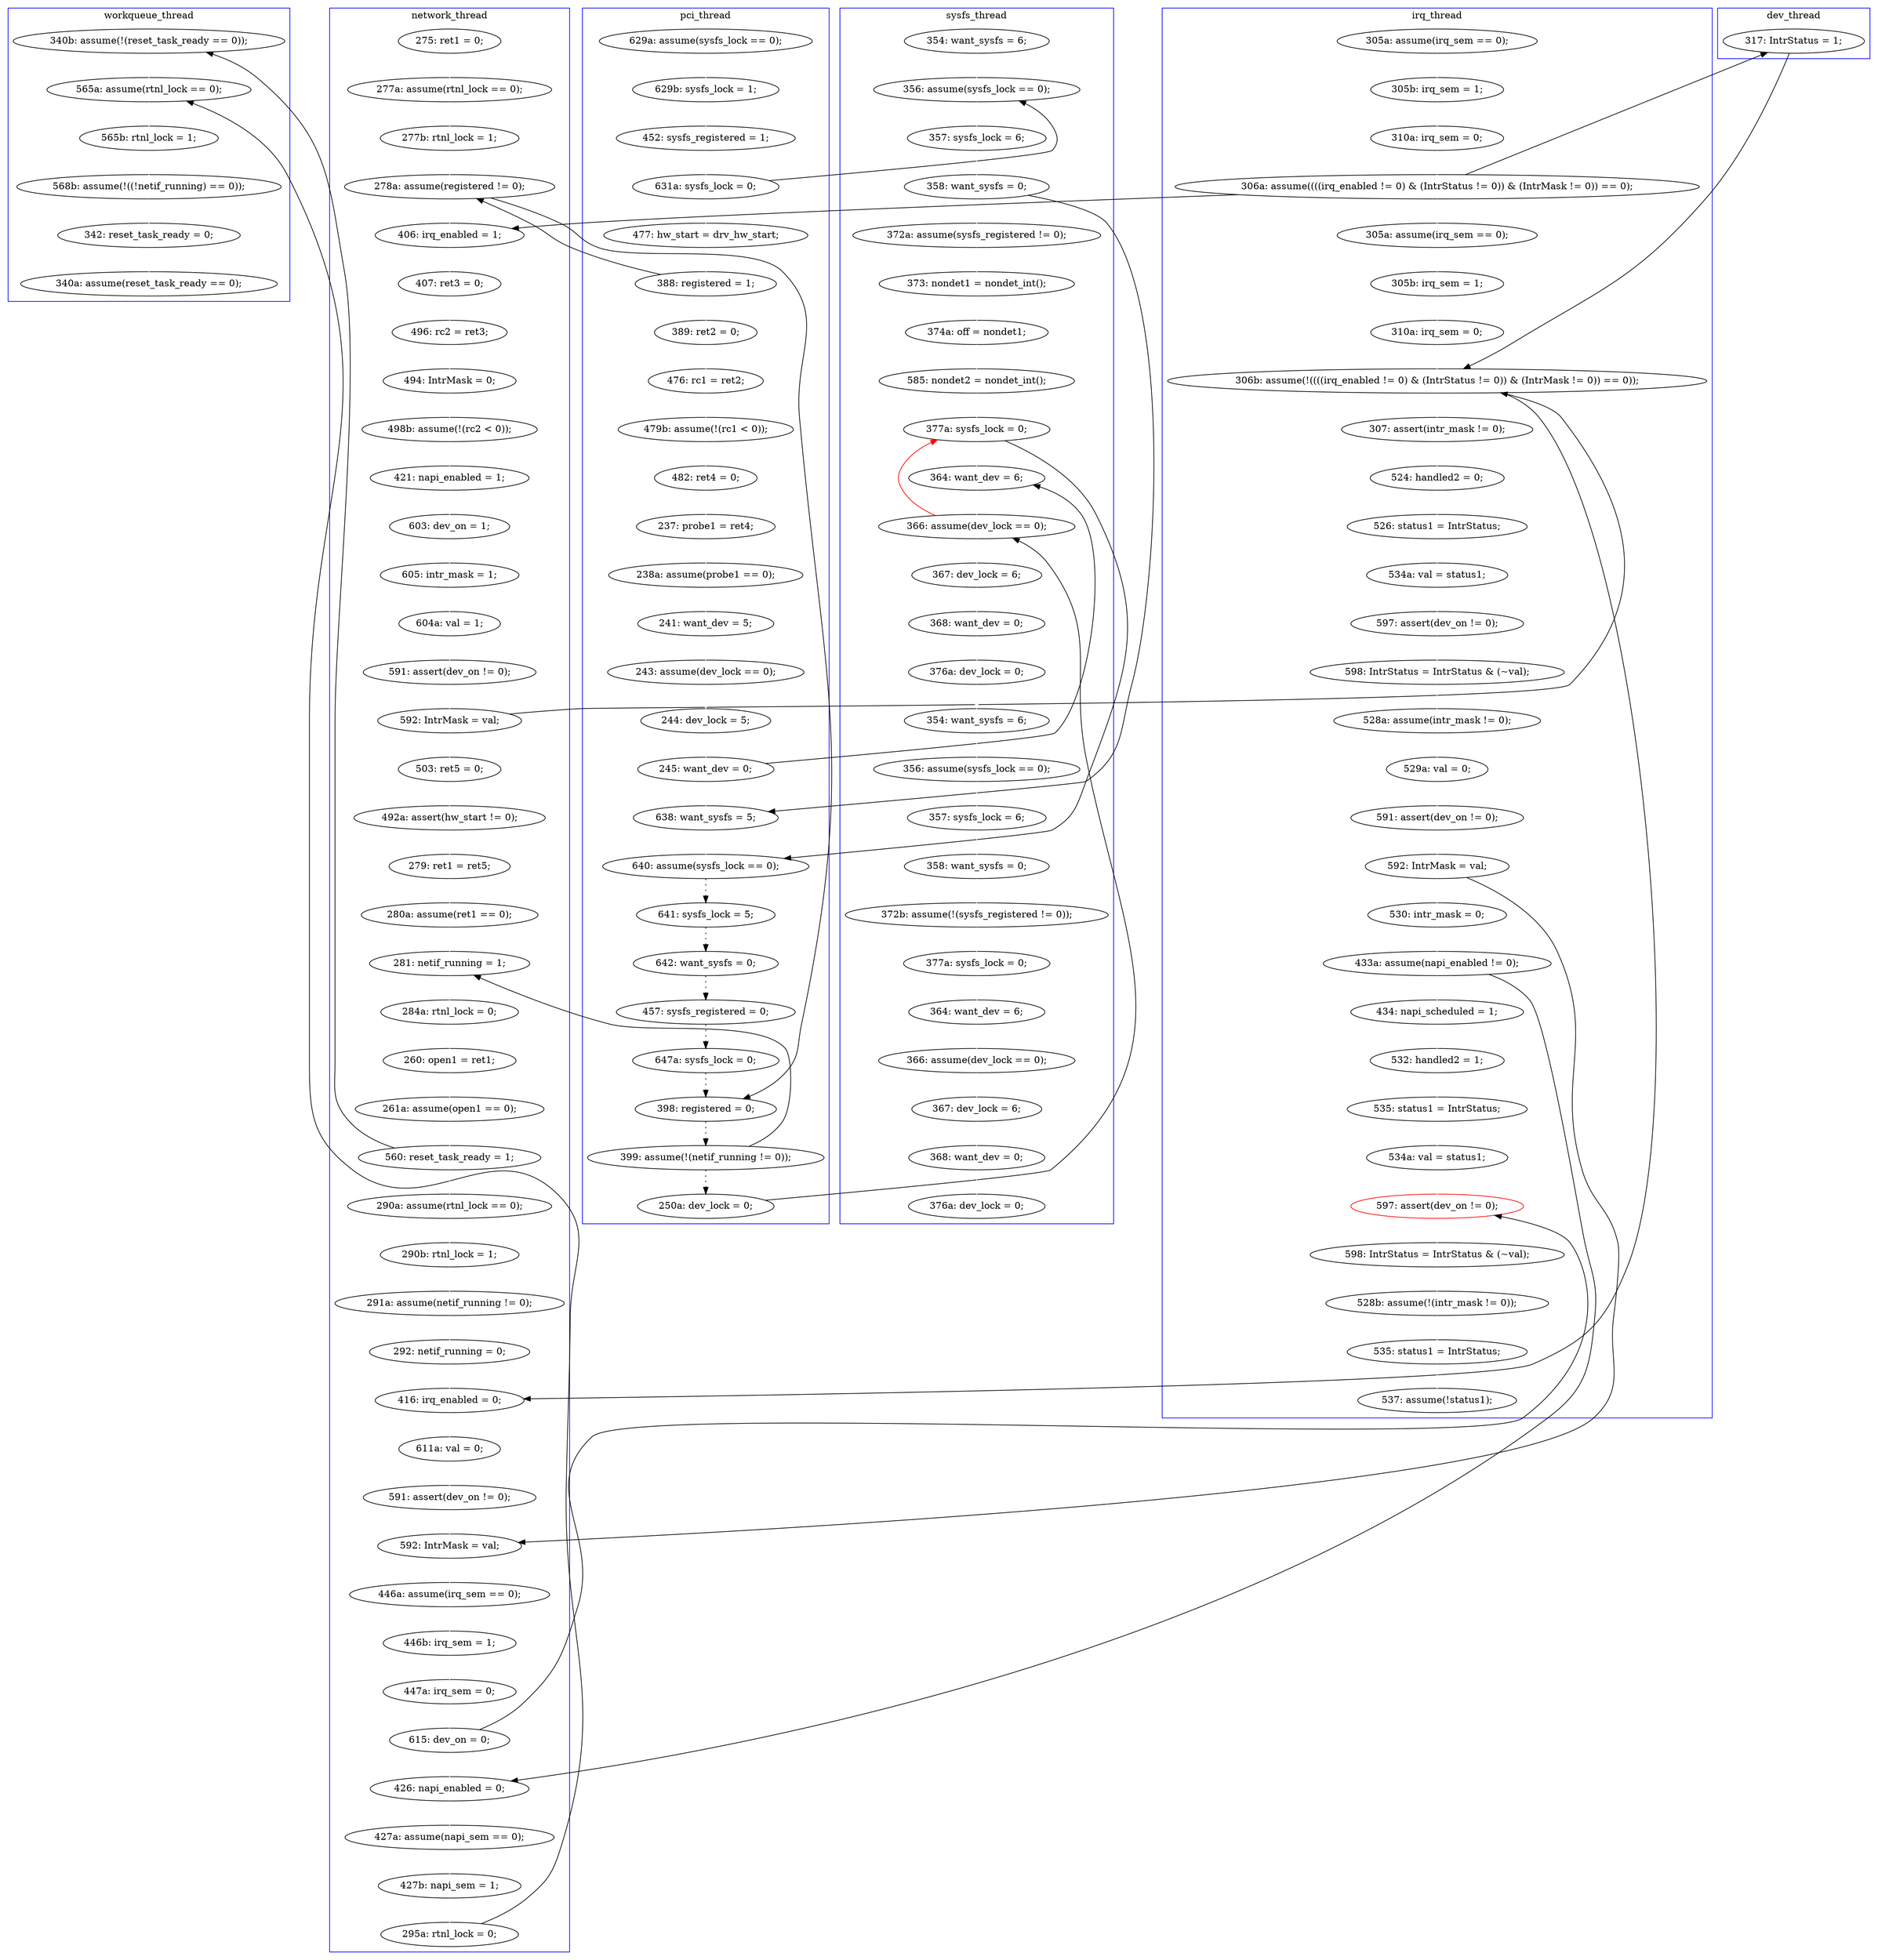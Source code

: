 digraph Counterexample {
	152 -> 154 [color = white, style = solid]
	238 -> 96 [color = red, style = solid, constraint = false]
	151 -> 238 [color = black, style = solid, constraint = false]
	132 -> 135 [color = white, style = solid]
	68 -> 101 [color = white, style = solid]
	209 -> 211 [color = white, style = solid]
	258 -> 274 [color = black, style = solid, constraint = false]
	184 -> 197 [color = black, style = solid, constraint = false]
	267 -> 270 [color = black, style = solid, constraint = false]
	154 -> 155 [color = white, style = solid]
	96 -> 102 [color = black, style = solid, constraint = false]
	263 -> 264 [color = white, style = solid]
	35 -> 40 [color = white, style = solid]
	222 -> 223 [color = white, style = solid]
	147 -> 152 [color = white, style = solid]
	97 -> 238 [color = white, style = solid]
	33 -> 35 [color = white, style = solid]
	199 -> 206 [color = white, style = solid]
	80 -> 81 [color = white, style = solid]
	155 -> 197 [color = black, style = solid, constraint = false]
	264 -> 267 [color = white, style = solid]
	113 -> 114 [color = white, style = solid]
	79 -> 80 [color = white, style = solid]
	160 -> 163 [color = white, style = solid]
	274 -> 275 [color = white, style = solid]
	206 -> 207 [color = white, style = solid]
	31 -> 33 [color = white, style = solid]
	234 -> 237 [color = white, style = solid]
	128 -> 130 [color = white, style = solid]
	232 -> 234 [color = white, style = solid]
	81 -> 82 [color = white, style = solid]
	229 -> 230 [color = white, style = solid]
	270 -> 271 [color = white, style = solid]
	289 -> 290 [color = white, style = solid]
	87 -> 90 [color = white, style = solid]
	287 -> 289 [color = white, style = solid]
	181 -> 183 [color = white, style = solid]
	273 -> 279 [color = white, style = solid]
	104 -> 110 [color = black, style = dotted]
	223 -> 236 [color = black, style = solid, constraint = false]
	237 -> 274 [color = white, style = solid]
	254 -> 255 [color = white, style = solid]
	57 -> 60 [color = white, style = solid]
	236 -> 254 [color = white, style = solid]
	262 -> 263 [color = white, style = solid]
	176 -> 270 [color = white, style = solid]
	286 -> 287 [color = white, style = solid]
	243 -> 244 [color = white, style = solid]
	85 -> 87 [color = white, style = solid]
	101 -> 102 [color = white, style = solid]
	211 -> 212 [color = white, style = solid]
	126 -> 128 [color = white, style = solid]
	64 -> 193 [color = white, style = solid]
	51 -> 61 [color = white, style = solid]
	41 -> 52 [color = white, style = solid]
	60 -> 63 [color = white, style = solid]
	275 -> 283 [color = white, style = solid]
	212 -> 215 [color = white, style = solid]
	135 -> 139 [color = white, style = solid]
	233 -> 236 [color = white, style = solid]
	125 -> 126 [color = white, style = solid]
	223 -> 225 [color = white, style = solid]
	215 -> 216 [color = white, style = solid]
	165 -> 166 [color = white, style = solid]
	258 -> 262 [color = white, style = solid]
	193 -> 194 [color = white, style = solid]
	40 -> 41 [color = white, style = solid]
	28 -> 31 [color = white, style = solid]
	61 -> 64 [color = white, style = solid]
	67 -> 68 [color = white, style = solid]
	240 -> 241 [color = white, style = solid]
	108 -> 113 [color = white, style = solid]
	244 -> 245 [color = white, style = solid]
	110 -> 127 [color = black, style = dotted]
	180 -> 181 [color = white, style = solid]
	283 -> 295 [color = white, style = solid]
	239 -> 240 [color = white, style = solid]
	195 -> 197 [color = white, style = solid]
	116 -> 125 [color = white, style = solid]
	82 -> 101 [color = black, style = solid, constraint = false]
	139 -> 147 [color = white, style = solid]
	145 -> 165 [color = black, style = solid, constraint = false]
	33 -> 80 [color = black, style = solid, constraint = false]
	174 -> 176 [color = black, style = solid, constraint = false]
	159 -> 160 [color = white, style = solid]
	50 -> 51 [color = white, style = solid]
	56 -> 57 [color = white, style = solid]
	170 -> 174 [color = white, style = solid]
	90 -> 96 [color = white, style = solid]
	167 -> 170 [color = white, style = solid]
	246 -> 249 [color = white, style = solid]
	238 -> 239 [color = white, style = solid]
	249 -> 286 [color = white, style = solid]
	291 -> 294 [color = white, style = solid]
	27 -> 28 [color = white, style = solid]
	55 -> 56 [color = white, style = solid]
	186 -> 198 [color = white, style = solid]
	216 -> 222 [color = white, style = solid]
	198 -> 218 [color = white, style = solid]
	197 -> 198 [color = black, style = solid, constraint = false]
	166 -> 167 [color = white, style = solid]
	163 -> 165 [color = white, style = solid]
	290 -> 291 [color = white, style = solid]
	194 -> 195 [color = white, style = solid]
	271 -> 273 [color = white, style = solid]
	279 -> 282 [color = white, style = solid]
	66 -> 67 [color = white, style = solid]
	68 -> 97 [color = black, style = solid, constraint = false]
	218 -> 233 [color = white, style = solid]
	158 -> 159 [color = white, style = solid]
	96 -> 97 [color = white, style = solid]
	144 -> 145 [color = black, style = dotted]
	230 -> 232 [color = white, style = solid]
	127 -> 144 [color = black, style = dotted]
	114 -> 116 [color = white, style = solid]
	225 -> 229 [color = white, style = solid]
	183 -> 186 [color = white, style = solid]
	241 -> 243 [color = white, style = solid]
	52 -> 55 [color = white, style = solid]
	256 -> 258 [color = white, style = solid]
	207 -> 209 [color = white, style = solid]
	84 -> 85 [color = white, style = solid]
	145 -> 151 [color = black, style = dotted]
	64 -> 125 [color = black, style = solid, constraint = false]
	82 -> 84 [color = white, style = solid]
	102 -> 103 [color = black, style = dotted]
	155 -> 158 [color = white, style = solid]
	174 -> 180 [color = white, style = solid]
	130 -> 132 [color = white, style = solid]
	229 -> 262 [color = black, style = solid, constraint = false]
	245 -> 246 [color = white, style = solid]
	255 -> 256 [color = white, style = solid]
	40 -> 116 [color = black, style = solid, constraint = false]
	295 -> 296 [color = white, style = solid]
	63 -> 66 [color = white, style = solid]
	116 -> 144 [color = black, style = solid, constraint = false]
	103 -> 104 [color = black, style = dotted]
	197 -> 199 [color = white, style = solid]
	64 -> 184 [color = black, style = solid, constraint = false]
	subgraph cluster7 {
		label = dev_thread
		color = blue
		184  [label = "317: IntrStatus = 1;"]
	}
	subgraph cluster2 {
		label = network_thread
		color = blue
		163  [label = "280a: assume(ret1 == 0);"]
		166  [label = "284a: rtnl_lock = 0;"]
		135  [label = "421: napi_enabled = 1;"]
		114  [label = "277b: rtnl_lock = 1;"]
		256  [label = "447a: irq_sem = 0;"]
		154  [label = "591: assert(dev_on != 0);"]
		132  [label = "498b: assume(!(rc2 < 0));"]
		183  [label = "291a: assume(netif_running != 0);"]
		116  [label = "278a: assume(registered != 0);"]
		158  [label = "503: ret5 = 0;"]
		152  [label = "604a: val = 1;"]
		236  [label = "592: IntrMask = val;"]
		147  [label = "605: intr_mask = 1;"]
		160  [label = "279: ret1 = ret5;"]
		126  [label = "407: ret3 = 0;"]
		218  [label = "611a: val = 0;"]
		264  [label = "427b: napi_sem = 1;"]
		262  [label = "426: napi_enabled = 0;"]
		128  [label = "496: rc2 = ret3;"]
		125  [label = "406: irq_enabled = 1;"]
		130  [label = "494: IntrMask = 0;"]
		267  [label = "295a: rtnl_lock = 0;"]
		155  [label = "592: IntrMask = val;"]
		255  [label = "446b: irq_sem = 1;"]
		186  [label = "292: netif_running = 0;"]
		174  [label = "560: reset_task_ready = 1;"]
		167  [label = "260: open1 = ret1;"]
		233  [label = "591: assert(dev_on != 0);"]
		108  [label = "275: ret1 = 0;"]
		263  [label = "427a: assume(napi_sem == 0);"]
		139  [label = "603: dev_on = 1;"]
		254  [label = "446a: assume(irq_sem == 0);"]
		258  [label = "615: dev_on = 0;"]
		181  [label = "290b: rtnl_lock = 1;"]
		113  [label = "277a: assume(rtnl_lock == 0);"]
		198  [label = "416: irq_enabled = 0;"]
		180  [label = "290a: assume(rtnl_lock == 0);"]
		159  [label = "492a: assert(hw_start != 0);"]
		170  [label = "261a: assume(open1 == 0);"]
		165  [label = "281: netif_running = 1;"]
	}
	subgraph cluster6 {
		label = sysfs_thread
		color = blue
		294  [label = "376a: dev_lock = 0;"]
		290  [label = "367: dev_lock = 6;"]
		82  [label = "358: want_sysfs = 0;"]
		291  [label = "368: want_dev = 0;"]
		241  [label = "376a: dev_lock = 0;"]
		96  [label = "377a: sysfs_lock = 0;"]
		240  [label = "368: want_dev = 0;"]
		85  [label = "373: nondet1 = nondet_int();"]
		289  [label = "366: assume(dev_lock == 0);"]
		87  [label = "374a: off = nondet1;"]
		238  [label = "366: assume(dev_lock == 0);"]
		249  [label = "372b: assume(!(sysfs_registered != 0));"]
		287  [label = "364: want_dev = 6;"]
		97  [label = "364: want_dev = 6;"]
		245  [label = "357: sysfs_lock = 6;"]
		244  [label = "356: assume(sysfs_lock == 0);"]
		80  [label = "356: assume(sysfs_lock == 0);"]
		286  [label = "377a: sysfs_lock = 0;"]
		90  [label = "585: nondet2 = nondet_int();"]
		239  [label = "367: dev_lock = 6;"]
		243  [label = "354: want_sysfs = 6;"]
		79  [label = "354: want_sysfs = 6;"]
		81  [label = "357: sysfs_lock = 6;"]
		84  [label = "372a: assume(sysfs_registered != 0);"]
		246  [label = "358: want_sysfs = 0;"]
	}
	subgraph cluster3 {
		label = irq_thread
		color = blue
		283  [label = "528b: assume(!(intr_mask != 0));"]
		211  [label = "597: assert(dev_on != 0);"]
		222  [label = "591: assert(dev_on != 0);"]
		206  [label = "524: handled2 = 0;"]
		295  [label = "535: status1 = IntrStatus;"]
		50  [label = "305a: assume(irq_sem == 0);"]
		194  [label = "305b: irq_sem = 1;"]
		212  [label = "598: IntrStatus = IntrStatus & (~val);"]
		215  [label = "528a: assume(intr_mask != 0);"]
		230  [label = "434: napi_scheduled = 1;"]
		195  [label = "310a: irq_sem = 0;"]
		51  [label = "305b: irq_sem = 1;"]
		64  [label = "306a: assume((((irq_enabled != 0) & (IntrStatus != 0)) & (IntrMask != 0)) == 0);"]
		209  [label = "534a: val = status1;"]
		229  [label = "433a: assume(napi_enabled != 0);"]
		207  [label = "526: status1 = IntrStatus;"]
		223  [label = "592: IntrMask = val;"]
		237  [label = "534a: val = status1;"]
		199  [label = "307: assert(intr_mask != 0);"]
		234  [label = "535: status1 = IntrStatus;"]
		274  [label = "597: assert(dev_on != 0);", color = red]
		296  [label = "537: assume(!status1);"]
		197  [label = "306b: assume(!((((irq_enabled != 0) & (IntrStatus != 0)) & (IntrMask != 0)) == 0));"]
		232  [label = "532: handled2 = 1;"]
		225  [label = "530: intr_mask = 0;"]
		193  [label = "305a: assume(irq_sem == 0);"]
		275  [label = "598: IntrStatus = IntrStatus & (~val);"]
		61  [label = "310a: irq_sem = 0;"]
		216  [label = "529a: val = 0;"]
	}
	subgraph cluster1 {
		label = pci_thread
		color = blue
		41  [label = "389: ret2 = 0;"]
		67  [label = "244: dev_lock = 5;"]
		66  [label = "243: assume(dev_lock == 0);"]
		40  [label = "388: registered = 1;"]
		56  [label = "482: ret4 = 0;"]
		68  [label = "245: want_dev = 0;"]
		151  [label = "250a: dev_lock = 0;"]
		27  [label = "629a: assume(sysfs_lock == 0);"]
		60  [label = "238a: assume(probe1 == 0);"]
		103  [label = "641: sysfs_lock = 5;"]
		55  [label = "479b: assume(!(rc1 < 0));"]
		33  [label = "631a: sysfs_lock = 0;"]
		31  [label = "452: sysfs_registered = 1;"]
		63  [label = "241: want_dev = 5;"]
		35  [label = "477: hw_start = drv_hw_start;"]
		110  [label = "457: sysfs_registered = 0;"]
		52  [label = "476: rc1 = ret2;"]
		104  [label = "642: want_sysfs = 0;"]
		57  [label = "237: probe1 = ret4;"]
		28  [label = "629b: sysfs_lock = 1;"]
		127  [label = "647a: sysfs_lock = 0;"]
		144  [label = "398: registered = 0;"]
		101  [label = "638: want_sysfs = 5;"]
		102  [label = "640: assume(sysfs_lock == 0);"]
		145  [label = "399: assume(!(netif_running != 0));"]
	}
	subgraph cluster5 {
		label = workqueue_thread
		color = blue
		270  [label = "565a: assume(rtnl_lock == 0);"]
		176  [label = "340b: assume(!(reset_task_ready == 0));"]
		271  [label = "565b: rtnl_lock = 1;"]
		282  [label = "340a: assume(reset_task_ready == 0);"]
		273  [label = "568b: assume(!((!netif_running) == 0));"]
		279  [label = "342: reset_task_ready = 0;"]
	}
}